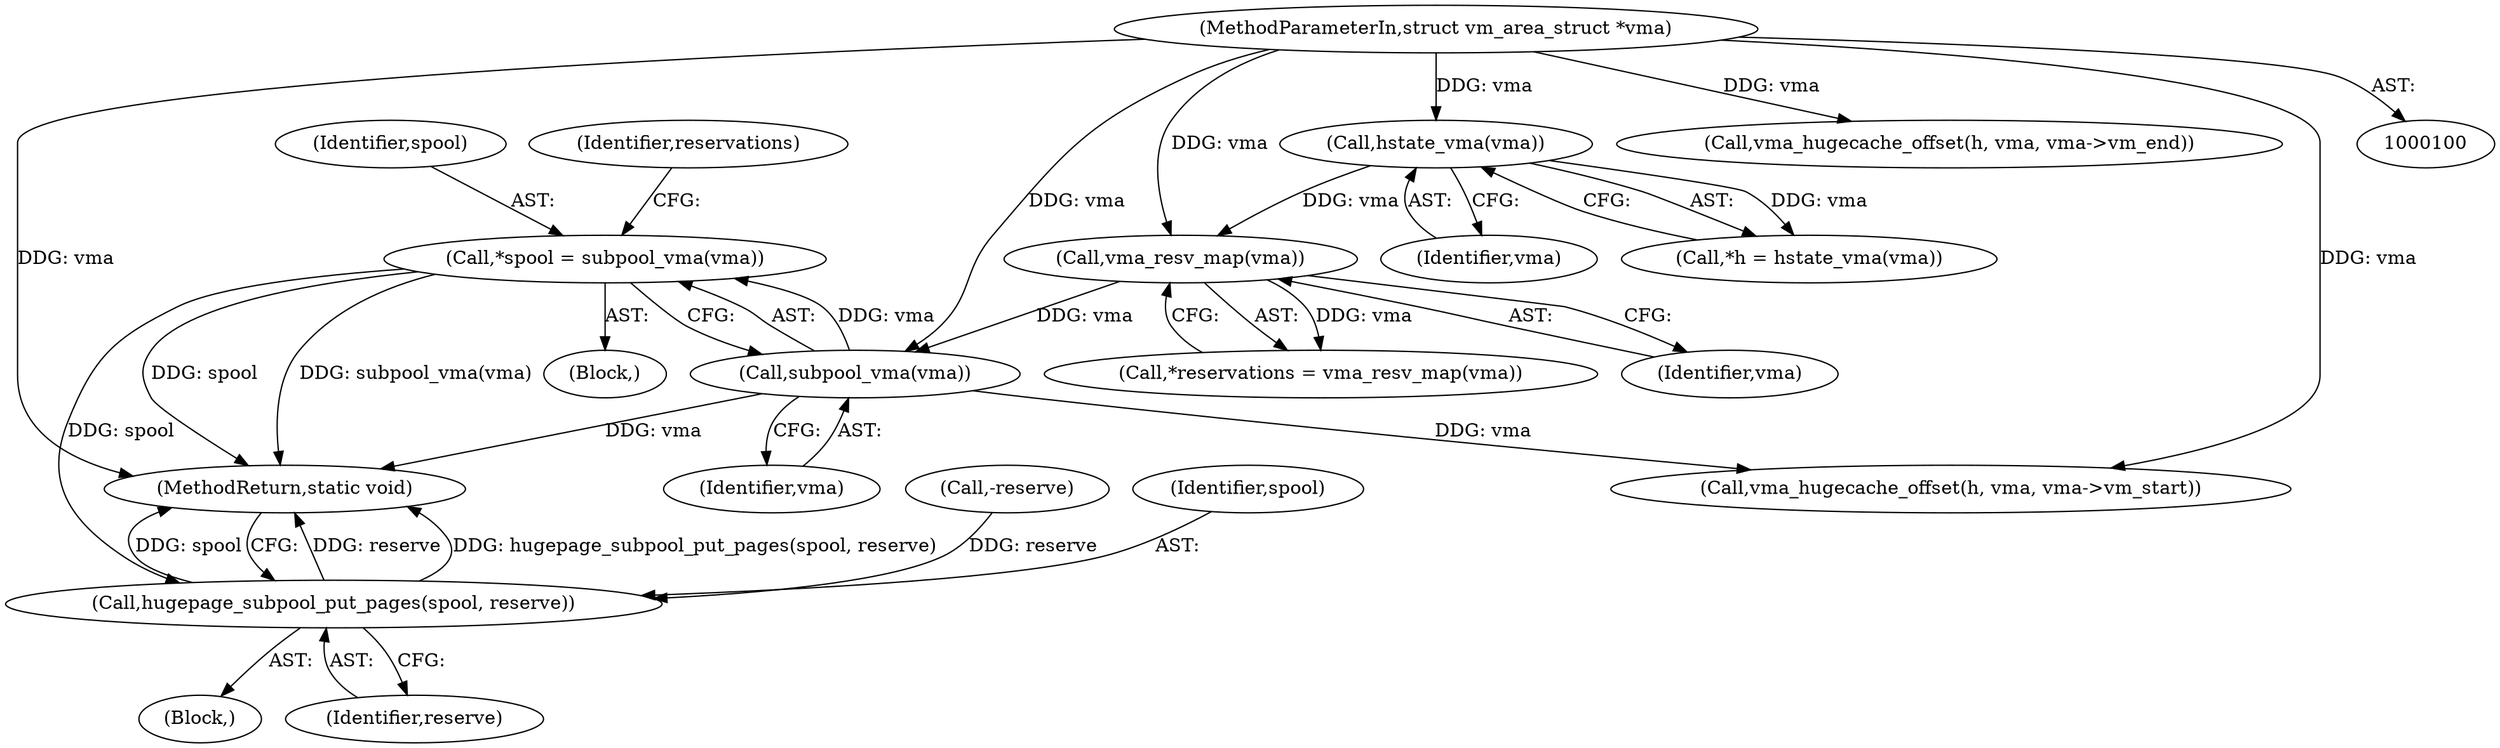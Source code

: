 digraph "0_linux_90481622d75715bfcb68501280a917dbfe516029_8@pointer" {
"1000114" [label="(Call,*spool = subpool_vma(vma))"];
"1000116" [label="(Call,subpool_vma(vma))"];
"1000111" [label="(Call,vma_resv_map(vma))"];
"1000106" [label="(Call,hstate_vma(vma))"];
"1000101" [label="(MethodParameterIn,struct vm_area_struct *vma)"];
"1000166" [label="(Call,hugepage_subpool_put_pages(spool, reserve))"];
"1000116" [label="(Call,subpool_vma(vma))"];
"1000161" [label="(Block,)"];
"1000114" [label="(Call,*spool = subpool_vma(vma))"];
"1000168" [label="(Identifier,reserve)"];
"1000134" [label="(Call,vma_hugecache_offset(h, vma, vma->vm_end))"];
"1000166" [label="(Call,hugepage_subpool_put_pages(spool, reserve))"];
"1000115" [label="(Identifier,spool)"];
"1000164" [label="(Call,-reserve)"];
"1000126" [label="(Call,vma_hugecache_offset(h, vma, vma->vm_start))"];
"1000117" [label="(Identifier,vma)"];
"1000107" [label="(Identifier,vma)"];
"1000106" [label="(Call,hstate_vma(vma))"];
"1000112" [label="(Identifier,vma)"];
"1000111" [label="(Call,vma_resv_map(vma))"];
"1000101" [label="(MethodParameterIn,struct vm_area_struct *vma)"];
"1000102" [label="(Block,)"];
"1000109" [label="(Call,*reservations = vma_resv_map(vma))"];
"1000122" [label="(Identifier,reservations)"];
"1000167" [label="(Identifier,spool)"];
"1000104" [label="(Call,*h = hstate_vma(vma))"];
"1000169" [label="(MethodReturn,static void)"];
"1000114" -> "1000102"  [label="AST: "];
"1000114" -> "1000116"  [label="CFG: "];
"1000115" -> "1000114"  [label="AST: "];
"1000116" -> "1000114"  [label="AST: "];
"1000122" -> "1000114"  [label="CFG: "];
"1000114" -> "1000169"  [label="DDG: spool"];
"1000114" -> "1000169"  [label="DDG: subpool_vma(vma)"];
"1000116" -> "1000114"  [label="DDG: vma"];
"1000114" -> "1000166"  [label="DDG: spool"];
"1000116" -> "1000117"  [label="CFG: "];
"1000117" -> "1000116"  [label="AST: "];
"1000116" -> "1000169"  [label="DDG: vma"];
"1000111" -> "1000116"  [label="DDG: vma"];
"1000101" -> "1000116"  [label="DDG: vma"];
"1000116" -> "1000126"  [label="DDG: vma"];
"1000111" -> "1000109"  [label="AST: "];
"1000111" -> "1000112"  [label="CFG: "];
"1000112" -> "1000111"  [label="AST: "];
"1000109" -> "1000111"  [label="CFG: "];
"1000111" -> "1000109"  [label="DDG: vma"];
"1000106" -> "1000111"  [label="DDG: vma"];
"1000101" -> "1000111"  [label="DDG: vma"];
"1000106" -> "1000104"  [label="AST: "];
"1000106" -> "1000107"  [label="CFG: "];
"1000107" -> "1000106"  [label="AST: "];
"1000104" -> "1000106"  [label="CFG: "];
"1000106" -> "1000104"  [label="DDG: vma"];
"1000101" -> "1000106"  [label="DDG: vma"];
"1000101" -> "1000100"  [label="AST: "];
"1000101" -> "1000169"  [label="DDG: vma"];
"1000101" -> "1000126"  [label="DDG: vma"];
"1000101" -> "1000134"  [label="DDG: vma"];
"1000166" -> "1000161"  [label="AST: "];
"1000166" -> "1000168"  [label="CFG: "];
"1000167" -> "1000166"  [label="AST: "];
"1000168" -> "1000166"  [label="AST: "];
"1000169" -> "1000166"  [label="CFG: "];
"1000166" -> "1000169"  [label="DDG: reserve"];
"1000166" -> "1000169"  [label="DDG: hugepage_subpool_put_pages(spool, reserve)"];
"1000166" -> "1000169"  [label="DDG: spool"];
"1000164" -> "1000166"  [label="DDG: reserve"];
}
